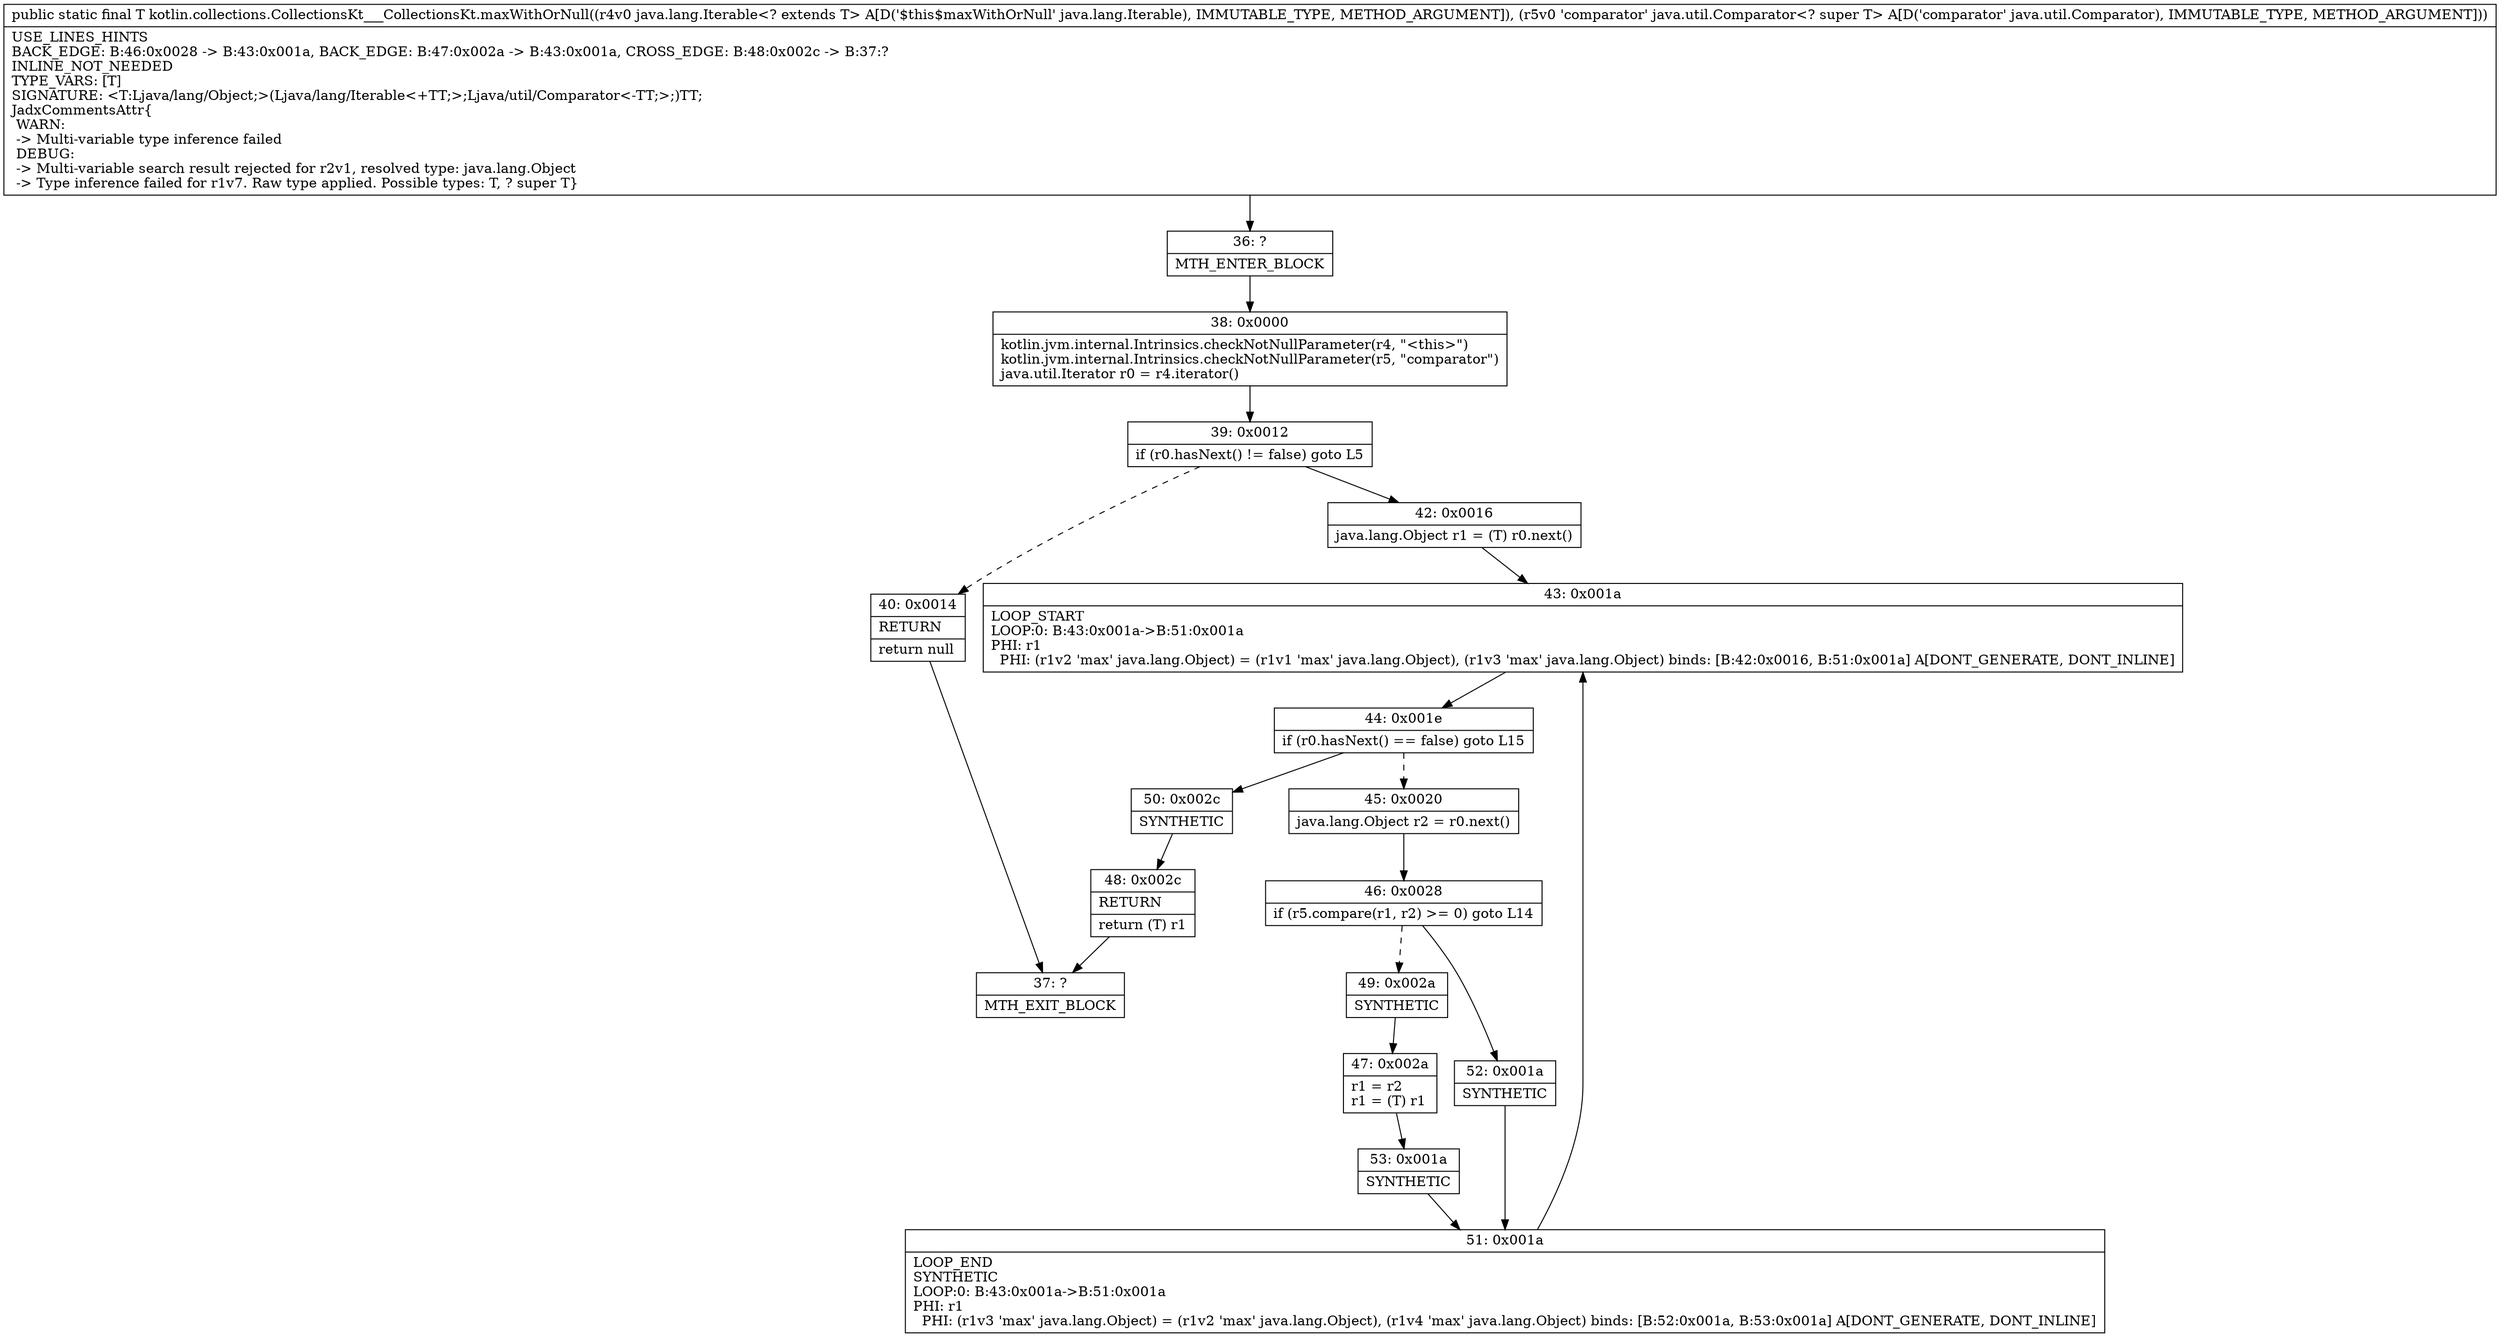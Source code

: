 digraph "CFG forkotlin.collections.CollectionsKt___CollectionsKt.maxWithOrNull(Ljava\/lang\/Iterable;Ljava\/util\/Comparator;)Ljava\/lang\/Object;" {
Node_36 [shape=record,label="{36\:\ ?|MTH_ENTER_BLOCK\l}"];
Node_38 [shape=record,label="{38\:\ 0x0000|kotlin.jvm.internal.Intrinsics.checkNotNullParameter(r4, \"\<this\>\")\lkotlin.jvm.internal.Intrinsics.checkNotNullParameter(r5, \"comparator\")\ljava.util.Iterator r0 = r4.iterator()\l}"];
Node_39 [shape=record,label="{39\:\ 0x0012|if (r0.hasNext() != false) goto L5\l}"];
Node_40 [shape=record,label="{40\:\ 0x0014|RETURN\l|return null\l}"];
Node_37 [shape=record,label="{37\:\ ?|MTH_EXIT_BLOCK\l}"];
Node_42 [shape=record,label="{42\:\ 0x0016|java.lang.Object r1 = (T) r0.next()\l}"];
Node_43 [shape=record,label="{43\:\ 0x001a|LOOP_START\lLOOP:0: B:43:0x001a\-\>B:51:0x001a\lPHI: r1 \l  PHI: (r1v2 'max' java.lang.Object) = (r1v1 'max' java.lang.Object), (r1v3 'max' java.lang.Object) binds: [B:42:0x0016, B:51:0x001a] A[DONT_GENERATE, DONT_INLINE]\l}"];
Node_44 [shape=record,label="{44\:\ 0x001e|if (r0.hasNext() == false) goto L15\l}"];
Node_45 [shape=record,label="{45\:\ 0x0020|java.lang.Object r2 = r0.next()\l}"];
Node_46 [shape=record,label="{46\:\ 0x0028|if (r5.compare(r1, r2) \>= 0) goto L14\l}"];
Node_49 [shape=record,label="{49\:\ 0x002a|SYNTHETIC\l}"];
Node_47 [shape=record,label="{47\:\ 0x002a|r1 = r2\lr1 = (T) r1\l}"];
Node_53 [shape=record,label="{53\:\ 0x001a|SYNTHETIC\l}"];
Node_51 [shape=record,label="{51\:\ 0x001a|LOOP_END\lSYNTHETIC\lLOOP:0: B:43:0x001a\-\>B:51:0x001a\lPHI: r1 \l  PHI: (r1v3 'max' java.lang.Object) = (r1v2 'max' java.lang.Object), (r1v4 'max' java.lang.Object) binds: [B:52:0x001a, B:53:0x001a] A[DONT_GENERATE, DONT_INLINE]\l}"];
Node_52 [shape=record,label="{52\:\ 0x001a|SYNTHETIC\l}"];
Node_50 [shape=record,label="{50\:\ 0x002c|SYNTHETIC\l}"];
Node_48 [shape=record,label="{48\:\ 0x002c|RETURN\l|return (T) r1\l}"];
MethodNode[shape=record,label="{public static final T kotlin.collections.CollectionsKt___CollectionsKt.maxWithOrNull((r4v0 java.lang.Iterable\<? extends T\> A[D('$this$maxWithOrNull' java.lang.Iterable), IMMUTABLE_TYPE, METHOD_ARGUMENT]), (r5v0 'comparator' java.util.Comparator\<? super T\> A[D('comparator' java.util.Comparator), IMMUTABLE_TYPE, METHOD_ARGUMENT]))  | USE_LINES_HINTS\lBACK_EDGE: B:46:0x0028 \-\> B:43:0x001a, BACK_EDGE: B:47:0x002a \-\> B:43:0x001a, CROSS_EDGE: B:48:0x002c \-\> B:37:?\lINLINE_NOT_NEEDED\lTYPE_VARS: [T]\lSIGNATURE: \<T:Ljava\/lang\/Object;\>(Ljava\/lang\/Iterable\<+TT;\>;Ljava\/util\/Comparator\<\-TT;\>;)TT;\lJadxCommentsAttr\{\l WARN: \l \-\> Multi\-variable type inference failed\l DEBUG: \l \-\> Multi\-variable search result rejected for r2v1, resolved type: java.lang.Object\l \-\> Type inference failed for r1v7. Raw type applied. Possible types: T, ? super T\}\l}"];
MethodNode -> Node_36;Node_36 -> Node_38;
Node_38 -> Node_39;
Node_39 -> Node_40[style=dashed];
Node_39 -> Node_42;
Node_40 -> Node_37;
Node_42 -> Node_43;
Node_43 -> Node_44;
Node_44 -> Node_45[style=dashed];
Node_44 -> Node_50;
Node_45 -> Node_46;
Node_46 -> Node_49[style=dashed];
Node_46 -> Node_52;
Node_49 -> Node_47;
Node_47 -> Node_53;
Node_53 -> Node_51;
Node_51 -> Node_43;
Node_52 -> Node_51;
Node_50 -> Node_48;
Node_48 -> Node_37;
}


